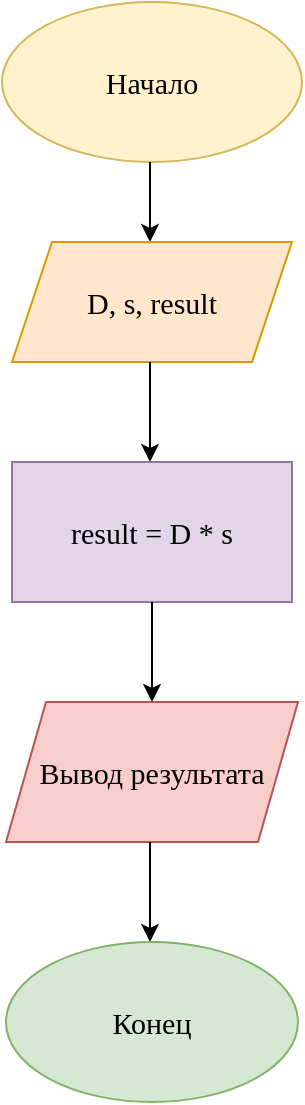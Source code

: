 <mxfile version="28.2.4">
  <diagram name="Страница — 1" id="Sn2J1NXwITvQbU5xdO3d">
    <mxGraphModel dx="1042" dy="668" grid="1" gridSize="10" guides="1" tooltips="1" connect="1" arrows="1" fold="1" page="1" pageScale="1" pageWidth="827" pageHeight="1169" math="0" shadow="0">
      <root>
        <mxCell id="0" />
        <mxCell id="1" parent="0" />
        <mxCell id="-b3juV0ALF1yOD3289GT-1" value="&lt;font style=&quot;font-size: 15px;&quot; face=&quot;Times New Roman&quot;&gt;Начало&lt;/font&gt;" style="ellipse;whiteSpace=wrap;html=1;fillColor=#fff2cc;strokeColor=#d6b656;" vertex="1" parent="1">
          <mxGeometry x="339" y="10" width="150" height="80" as="geometry" />
        </mxCell>
        <mxCell id="-b3juV0ALF1yOD3289GT-2" value="" style="endArrow=classic;html=1;rounded=0;" edge="1" parent="1">
          <mxGeometry width="50" height="50" relative="1" as="geometry">
            <mxPoint x="413" y="90" as="sourcePoint" />
            <mxPoint x="413" y="130" as="targetPoint" />
          </mxGeometry>
        </mxCell>
        <mxCell id="-b3juV0ALF1yOD3289GT-3" value="&lt;font style=&quot;font-size: 15px;&quot; face=&quot;Times New Roman&quot;&gt;D, s, result&lt;/font&gt;" style="shape=parallelogram;perimeter=parallelogramPerimeter;whiteSpace=wrap;html=1;fixedSize=1;fillColor=#ffe6cc;strokeColor=#d79b00;" vertex="1" parent="1">
          <mxGeometry x="344" y="130" width="140" height="60" as="geometry" />
        </mxCell>
        <mxCell id="-b3juV0ALF1yOD3289GT-5" value="" style="endArrow=classic;html=1;rounded=0;" edge="1" parent="1">
          <mxGeometry width="50" height="50" relative="1" as="geometry">
            <mxPoint x="413" y="190" as="sourcePoint" />
            <mxPoint x="413" y="240" as="targetPoint" />
          </mxGeometry>
        </mxCell>
        <mxCell id="-b3juV0ALF1yOD3289GT-6" value="&lt;font style=&quot;font-size: 15px;&quot; face=&quot;Times New Roman&quot;&gt;result = D * s&lt;/font&gt;" style="rounded=0;whiteSpace=wrap;html=1;fillColor=#e1d5e7;strokeColor=#9673a6;" vertex="1" parent="1">
          <mxGeometry x="344" y="240" width="140" height="70" as="geometry" />
        </mxCell>
        <mxCell id="-b3juV0ALF1yOD3289GT-7" value="" style="endArrow=classic;html=1;rounded=0;" edge="1" parent="1">
          <mxGeometry width="50" height="50" relative="1" as="geometry">
            <mxPoint x="414" y="310" as="sourcePoint" />
            <mxPoint x="414" y="360" as="targetPoint" />
          </mxGeometry>
        </mxCell>
        <mxCell id="-b3juV0ALF1yOD3289GT-10" value="&lt;font style=&quot;font-size: 15px;&quot; face=&quot;Times New Roman&quot;&gt;Вывод результата&lt;/font&gt;" style="shape=parallelogram;perimeter=parallelogramPerimeter;whiteSpace=wrap;html=1;fixedSize=1;fillColor=#f8cecc;strokeColor=#b85450;" vertex="1" parent="1">
          <mxGeometry x="341" y="360" width="146" height="70" as="geometry" />
        </mxCell>
        <mxCell id="-b3juV0ALF1yOD3289GT-11" value="" style="endArrow=classic;html=1;rounded=0;" edge="1" parent="1">
          <mxGeometry width="50" height="50" relative="1" as="geometry">
            <mxPoint x="413" y="430" as="sourcePoint" />
            <mxPoint x="413" y="480" as="targetPoint" />
          </mxGeometry>
        </mxCell>
        <mxCell id="-b3juV0ALF1yOD3289GT-13" value="&lt;font style=&quot;font-size: 15px;&quot; face=&quot;Times New Roman&quot;&gt;Конец&lt;/font&gt;" style="ellipse;whiteSpace=wrap;html=1;fillColor=#d5e8d4;strokeColor=#82b366;" vertex="1" parent="1">
          <mxGeometry x="341" y="480" width="146" height="80" as="geometry" />
        </mxCell>
      </root>
    </mxGraphModel>
  </diagram>
</mxfile>

